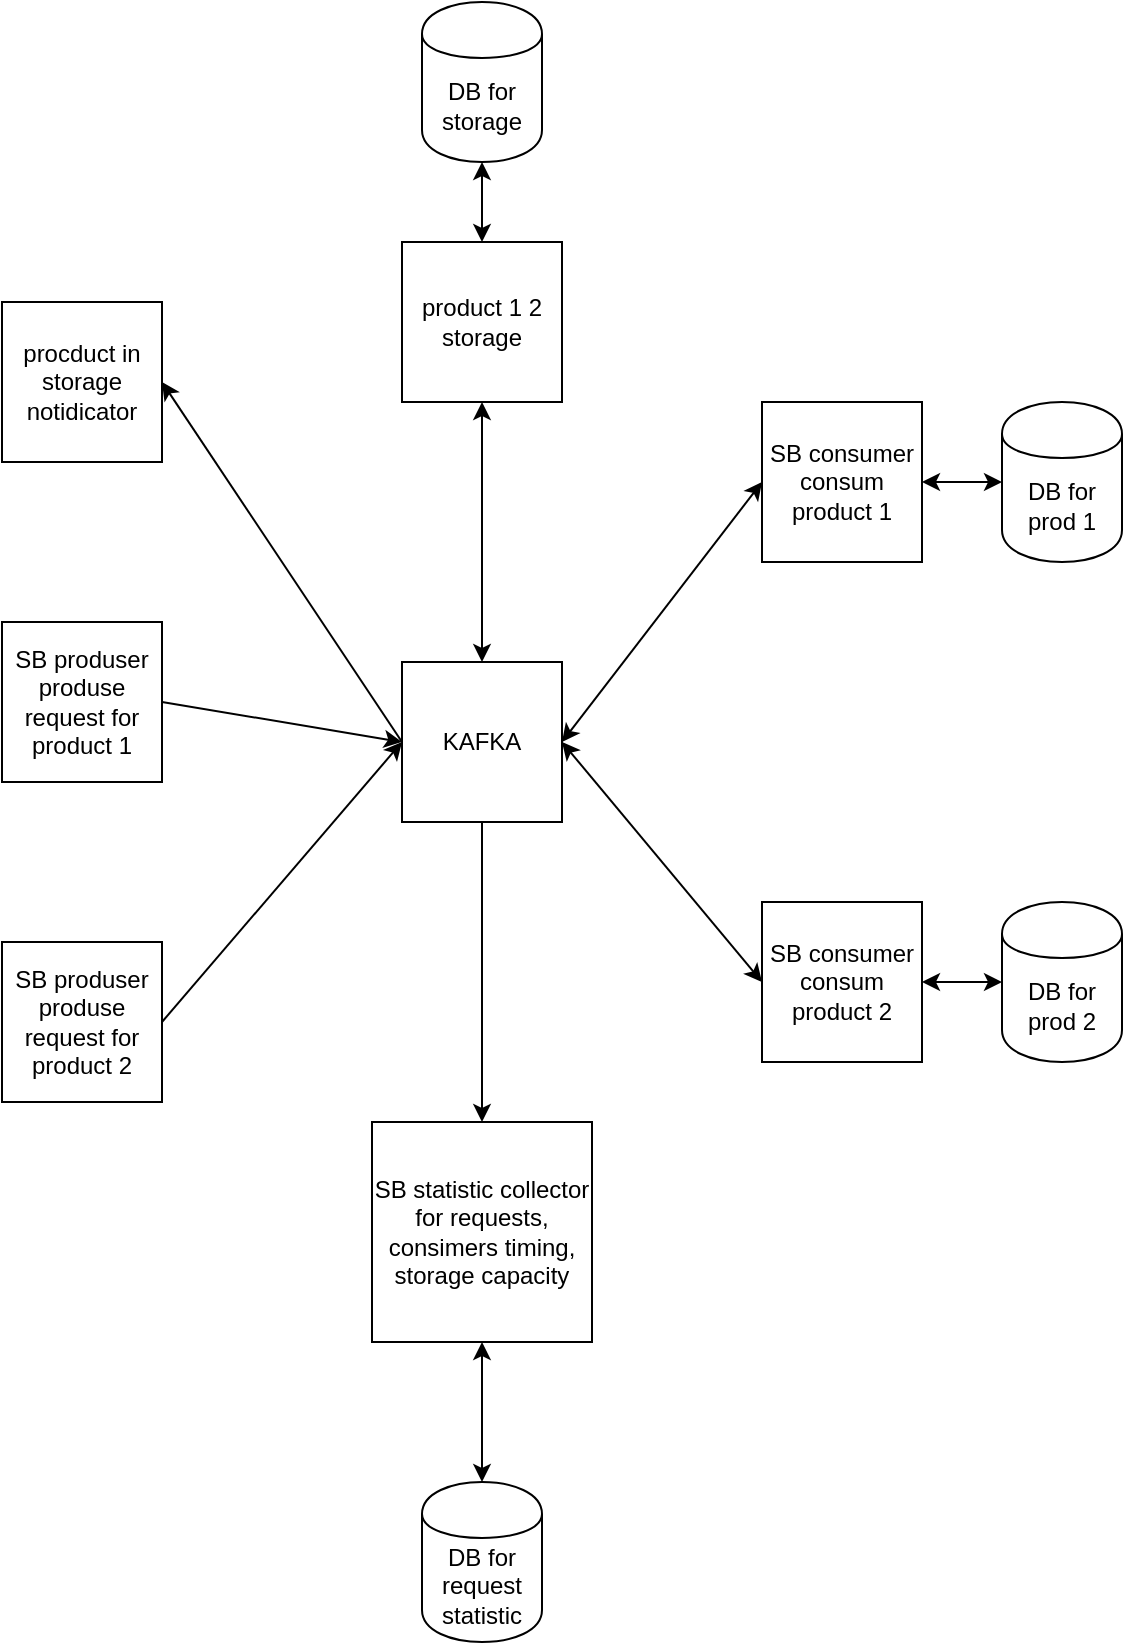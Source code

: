 <mxfile version="12.6.6" type="device"><diagram id="zaZe0E9YxLgoVf4Lyct4" name="Page-1"><mxGraphModel dx="1422" dy="1963" grid="1" gridSize="10" guides="1" tooltips="1" connect="1" arrows="1" fold="1" page="1" pageScale="1" pageWidth="827" pageHeight="1169" math="0" shadow="0"><root><mxCell id="0"/><mxCell id="1" parent="0"/><mxCell id="dV_YFecsGWqKTJ2LrBMC-1" value="SB produser&lt;br&gt;produse request for product 1" style="whiteSpace=wrap;html=1;aspect=fixed;" vertex="1" parent="1"><mxGeometry x="20" y="270" width="80" height="80" as="geometry"/></mxCell><mxCell id="dV_YFecsGWqKTJ2LrBMC-2" value="KAFKA" style="whiteSpace=wrap;html=1;aspect=fixed;" vertex="1" parent="1"><mxGeometry x="220" y="290" width="80" height="80" as="geometry"/></mxCell><mxCell id="dV_YFecsGWqKTJ2LrBMC-3" value="SB consumer&lt;br&gt;consum product 1" style="whiteSpace=wrap;html=1;aspect=fixed;" vertex="1" parent="1"><mxGeometry x="400" y="160" width="80" height="80" as="geometry"/></mxCell><mxCell id="dV_YFecsGWqKTJ2LrBMC-5" value="SB produser&lt;br&gt;produse request for product 2" style="whiteSpace=wrap;html=1;aspect=fixed;" vertex="1" parent="1"><mxGeometry x="20" y="430" width="80" height="80" as="geometry"/></mxCell><mxCell id="dV_YFecsGWqKTJ2LrBMC-6" value="" style="endArrow=classic;html=1;exitX=1;exitY=0.5;exitDx=0;exitDy=0;entryX=0;entryY=0.5;entryDx=0;entryDy=0;" edge="1" parent="1" source="dV_YFecsGWqKTJ2LrBMC-5" target="dV_YFecsGWqKTJ2LrBMC-2"><mxGeometry width="50" height="50" relative="1" as="geometry"><mxPoint x="30" y="540" as="sourcePoint"/><mxPoint x="80" y="490" as="targetPoint"/></mxGeometry></mxCell><mxCell id="dV_YFecsGWqKTJ2LrBMC-9" value="&lt;span style=&quot;white-space: normal&quot;&gt;SB consumer&lt;/span&gt;&lt;br style=&quot;white-space: normal&quot;&gt;&lt;span style=&quot;white-space: normal&quot;&gt;consum product 2&lt;/span&gt;" style="whiteSpace=wrap;html=1;aspect=fixed;" vertex="1" parent="1"><mxGeometry x="400" y="410" width="80" height="80" as="geometry"/></mxCell><mxCell id="dV_YFecsGWqKTJ2LrBMC-10" value="SB statistic collector for requests, consimers timing, storage capacity" style="whiteSpace=wrap;html=1;aspect=fixed;" vertex="1" parent="1"><mxGeometry x="205" y="520" width="110" height="110" as="geometry"/></mxCell><mxCell id="dV_YFecsGWqKTJ2LrBMC-12" value="product 1 2 storage" style="whiteSpace=wrap;html=1;aspect=fixed;" vertex="1" parent="1"><mxGeometry x="220" y="80" width="80" height="80" as="geometry"/></mxCell><mxCell id="dV_YFecsGWqKTJ2LrBMC-14" value="DB for prod 1" style="shape=cylinder;whiteSpace=wrap;html=1;boundedLbl=1;backgroundOutline=1;" vertex="1" parent="1"><mxGeometry x="520" y="160" width="60" height="80" as="geometry"/></mxCell><mxCell id="dV_YFecsGWqKTJ2LrBMC-15" value="&lt;span style=&quot;white-space: normal&quot;&gt;DB for prod 2&lt;/span&gt;" style="shape=cylinder;whiteSpace=wrap;html=1;boundedLbl=1;backgroundOutline=1;" vertex="1" parent="1"><mxGeometry x="520" y="410" width="60" height="80" as="geometry"/></mxCell><mxCell id="dV_YFecsGWqKTJ2LrBMC-16" value="&lt;span style=&quot;white-space: normal&quot;&gt;DB for request statistic&lt;/span&gt;" style="shape=cylinder;whiteSpace=wrap;html=1;boundedLbl=1;backgroundOutline=1;" vertex="1" parent="1"><mxGeometry x="230" y="700" width="60" height="80" as="geometry"/></mxCell><mxCell id="dV_YFecsGWqKTJ2LrBMC-17" value="" style="endArrow=classic;startArrow=classic;html=1;entryX=0.5;entryY=1;entryDx=0;entryDy=0;exitX=0.5;exitY=0;exitDx=0;exitDy=0;" edge="1" parent="1" source="dV_YFecsGWqKTJ2LrBMC-16" target="dV_YFecsGWqKTJ2LrBMC-10"><mxGeometry width="50" height="50" relative="1" as="geometry"><mxPoint x="110" y="800" as="sourcePoint"/><mxPoint x="160" y="750" as="targetPoint"/></mxGeometry></mxCell><mxCell id="dV_YFecsGWqKTJ2LrBMC-18" value="" style="endArrow=classic;startArrow=classic;html=1;exitX=1;exitY=0.5;exitDx=0;exitDy=0;entryX=0;entryY=0.5;entryDx=0;entryDy=0;" edge="1" parent="1" source="dV_YFecsGWqKTJ2LrBMC-9" target="dV_YFecsGWqKTJ2LrBMC-15"><mxGeometry width="50" height="50" relative="1" as="geometry"><mxPoint x="240" y="800" as="sourcePoint"/><mxPoint x="290" y="750" as="targetPoint"/></mxGeometry></mxCell><mxCell id="dV_YFecsGWqKTJ2LrBMC-19" value="" style="endArrow=classic;startArrow=classic;html=1;exitX=1;exitY=0.5;exitDx=0;exitDy=0;entryX=0;entryY=0.5;entryDx=0;entryDy=0;" edge="1" parent="1" source="dV_YFecsGWqKTJ2LrBMC-3" target="dV_YFecsGWqKTJ2LrBMC-14"><mxGeometry width="50" height="50" relative="1" as="geometry"><mxPoint x="240" y="800" as="sourcePoint"/><mxPoint x="290" y="750" as="targetPoint"/></mxGeometry></mxCell><mxCell id="dV_YFecsGWqKTJ2LrBMC-20" value="DB for storage" style="shape=cylinder;whiteSpace=wrap;html=1;boundedLbl=1;backgroundOutline=1;" vertex="1" parent="1"><mxGeometry x="230" y="-40" width="60" height="80" as="geometry"/></mxCell><mxCell id="dV_YFecsGWqKTJ2LrBMC-21" value="" style="endArrow=classic;startArrow=classic;html=1;exitX=0.5;exitY=0;exitDx=0;exitDy=0;entryX=0.5;entryY=1;entryDx=0;entryDy=0;" edge="1" parent="1" source="dV_YFecsGWqKTJ2LrBMC-12" target="dV_YFecsGWqKTJ2LrBMC-20"><mxGeometry width="50" height="50" relative="1" as="geometry"><mxPoint x="110" y="800" as="sourcePoint"/><mxPoint x="160" y="750" as="targetPoint"/></mxGeometry></mxCell><mxCell id="dV_YFecsGWqKTJ2LrBMC-22" value="" style="endArrow=classic;startArrow=classic;html=1;entryX=0;entryY=0.5;entryDx=0;entryDy=0;exitX=1;exitY=0.5;exitDx=0;exitDy=0;" edge="1" parent="1" source="dV_YFecsGWqKTJ2LrBMC-2" target="dV_YFecsGWqKTJ2LrBMC-9"><mxGeometry width="50" height="50" relative="1" as="geometry"><mxPoint x="310" y="470" as="sourcePoint"/><mxPoint x="360" y="420" as="targetPoint"/></mxGeometry></mxCell><mxCell id="dV_YFecsGWqKTJ2LrBMC-23" value="" style="endArrow=classic;startArrow=classic;html=1;entryX=0;entryY=0.5;entryDx=0;entryDy=0;exitX=1;exitY=0.5;exitDx=0;exitDy=0;" edge="1" parent="1" source="dV_YFecsGWqKTJ2LrBMC-2" target="dV_YFecsGWqKTJ2LrBMC-3"><mxGeometry width="50" height="50" relative="1" as="geometry"><mxPoint x="120" y="800" as="sourcePoint"/><mxPoint x="170" y="750" as="targetPoint"/></mxGeometry></mxCell><mxCell id="dV_YFecsGWqKTJ2LrBMC-24" value="" style="endArrow=classic;startArrow=classic;html=1;entryX=0.5;entryY=1;entryDx=0;entryDy=0;exitX=0.5;exitY=0;exitDx=0;exitDy=0;" edge="1" parent="1" source="dV_YFecsGWqKTJ2LrBMC-2" target="dV_YFecsGWqKTJ2LrBMC-12"><mxGeometry width="50" height="50" relative="1" as="geometry"><mxPoint x="120" y="800" as="sourcePoint"/><mxPoint x="170" y="750" as="targetPoint"/></mxGeometry></mxCell><mxCell id="dV_YFecsGWqKTJ2LrBMC-26" value="" style="endArrow=classic;html=1;entryX=0;entryY=0.5;entryDx=0;entryDy=0;exitX=1;exitY=0.5;exitDx=0;exitDy=0;" edge="1" parent="1" source="dV_YFecsGWqKTJ2LrBMC-1" target="dV_YFecsGWqKTJ2LrBMC-2"><mxGeometry width="50" height="50" relative="1" as="geometry"><mxPoint x="30" y="800" as="sourcePoint"/><mxPoint x="80" y="750" as="targetPoint"/></mxGeometry></mxCell><mxCell id="dV_YFecsGWqKTJ2LrBMC-27" value="procduct in storage notidicator" style="whiteSpace=wrap;html=1;aspect=fixed;" vertex="1" parent="1"><mxGeometry x="20" y="110" width="80" height="80" as="geometry"/></mxCell><mxCell id="dV_YFecsGWqKTJ2LrBMC-29" value="" style="endArrow=classic;html=1;exitX=0;exitY=0.5;exitDx=0;exitDy=0;entryX=1;entryY=0.5;entryDx=0;entryDy=0;" edge="1" parent="1" source="dV_YFecsGWqKTJ2LrBMC-2" target="dV_YFecsGWqKTJ2LrBMC-27"><mxGeometry width="50" height="50" relative="1" as="geometry"><mxPoint x="20" y="880" as="sourcePoint"/><mxPoint x="70" y="830" as="targetPoint"/></mxGeometry></mxCell><mxCell id="dV_YFecsGWqKTJ2LrBMC-30" value="" style="endArrow=classic;html=1;exitX=0.5;exitY=1;exitDx=0;exitDy=0;entryX=0.5;entryY=0;entryDx=0;entryDy=0;" edge="1" parent="1" source="dV_YFecsGWqKTJ2LrBMC-2" target="dV_YFecsGWqKTJ2LrBMC-10"><mxGeometry width="50" height="50" relative="1" as="geometry"><mxPoint x="20" y="800" as="sourcePoint"/><mxPoint x="70" y="750" as="targetPoint"/></mxGeometry></mxCell></root></mxGraphModel></diagram></mxfile>